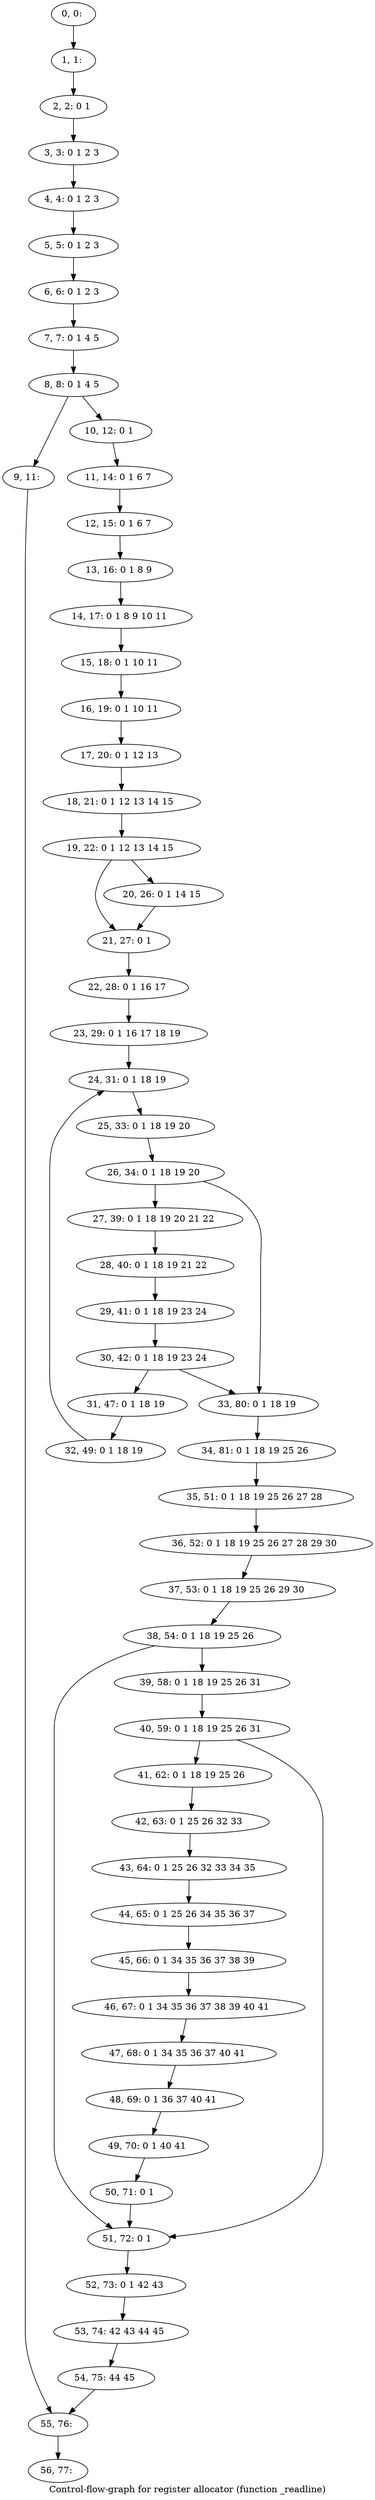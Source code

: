 digraph G {
graph [label="Control-flow-graph for register allocator (function _readline)"]
0[label="0, 0: "];
1[label="1, 1: "];
2[label="2, 2: 0 1 "];
3[label="3, 3: 0 1 2 3 "];
4[label="4, 4: 0 1 2 3 "];
5[label="5, 5: 0 1 2 3 "];
6[label="6, 6: 0 1 2 3 "];
7[label="7, 7: 0 1 4 5 "];
8[label="8, 8: 0 1 4 5 "];
9[label="9, 11: "];
10[label="10, 12: 0 1 "];
11[label="11, 14: 0 1 6 7 "];
12[label="12, 15: 0 1 6 7 "];
13[label="13, 16: 0 1 8 9 "];
14[label="14, 17: 0 1 8 9 10 11 "];
15[label="15, 18: 0 1 10 11 "];
16[label="16, 19: 0 1 10 11 "];
17[label="17, 20: 0 1 12 13 "];
18[label="18, 21: 0 1 12 13 14 15 "];
19[label="19, 22: 0 1 12 13 14 15 "];
20[label="20, 26: 0 1 14 15 "];
21[label="21, 27: 0 1 "];
22[label="22, 28: 0 1 16 17 "];
23[label="23, 29: 0 1 16 17 18 19 "];
24[label="24, 31: 0 1 18 19 "];
25[label="25, 33: 0 1 18 19 20 "];
26[label="26, 34: 0 1 18 19 20 "];
27[label="27, 39: 0 1 18 19 20 21 22 "];
28[label="28, 40: 0 1 18 19 21 22 "];
29[label="29, 41: 0 1 18 19 23 24 "];
30[label="30, 42: 0 1 18 19 23 24 "];
31[label="31, 47: 0 1 18 19 "];
32[label="32, 49: 0 1 18 19 "];
33[label="33, 80: 0 1 18 19 "];
34[label="34, 81: 0 1 18 19 25 26 "];
35[label="35, 51: 0 1 18 19 25 26 27 28 "];
36[label="36, 52: 0 1 18 19 25 26 27 28 29 30 "];
37[label="37, 53: 0 1 18 19 25 26 29 30 "];
38[label="38, 54: 0 1 18 19 25 26 "];
39[label="39, 58: 0 1 18 19 25 26 31 "];
40[label="40, 59: 0 1 18 19 25 26 31 "];
41[label="41, 62: 0 1 18 19 25 26 "];
42[label="42, 63: 0 1 25 26 32 33 "];
43[label="43, 64: 0 1 25 26 32 33 34 35 "];
44[label="44, 65: 0 1 25 26 34 35 36 37 "];
45[label="45, 66: 0 1 34 35 36 37 38 39 "];
46[label="46, 67: 0 1 34 35 36 37 38 39 40 41 "];
47[label="47, 68: 0 1 34 35 36 37 40 41 "];
48[label="48, 69: 0 1 36 37 40 41 "];
49[label="49, 70: 0 1 40 41 "];
50[label="50, 71: 0 1 "];
51[label="51, 72: 0 1 "];
52[label="52, 73: 0 1 42 43 "];
53[label="53, 74: 42 43 44 45 "];
54[label="54, 75: 44 45 "];
55[label="55, 76: "];
56[label="56, 77: "];
0->1 ;
1->2 ;
2->3 ;
3->4 ;
4->5 ;
5->6 ;
6->7 ;
7->8 ;
8->9 ;
8->10 ;
9->55 ;
10->11 ;
11->12 ;
12->13 ;
13->14 ;
14->15 ;
15->16 ;
16->17 ;
17->18 ;
18->19 ;
19->20 ;
19->21 ;
20->21 ;
21->22 ;
22->23 ;
23->24 ;
24->25 ;
25->26 ;
26->27 ;
26->33 ;
27->28 ;
28->29 ;
29->30 ;
30->31 ;
30->33 ;
31->32 ;
32->24 ;
33->34 ;
34->35 ;
35->36 ;
36->37 ;
37->38 ;
38->39 ;
38->51 ;
39->40 ;
40->41 ;
40->51 ;
41->42 ;
42->43 ;
43->44 ;
44->45 ;
45->46 ;
46->47 ;
47->48 ;
48->49 ;
49->50 ;
50->51 ;
51->52 ;
52->53 ;
53->54 ;
54->55 ;
55->56 ;
}
